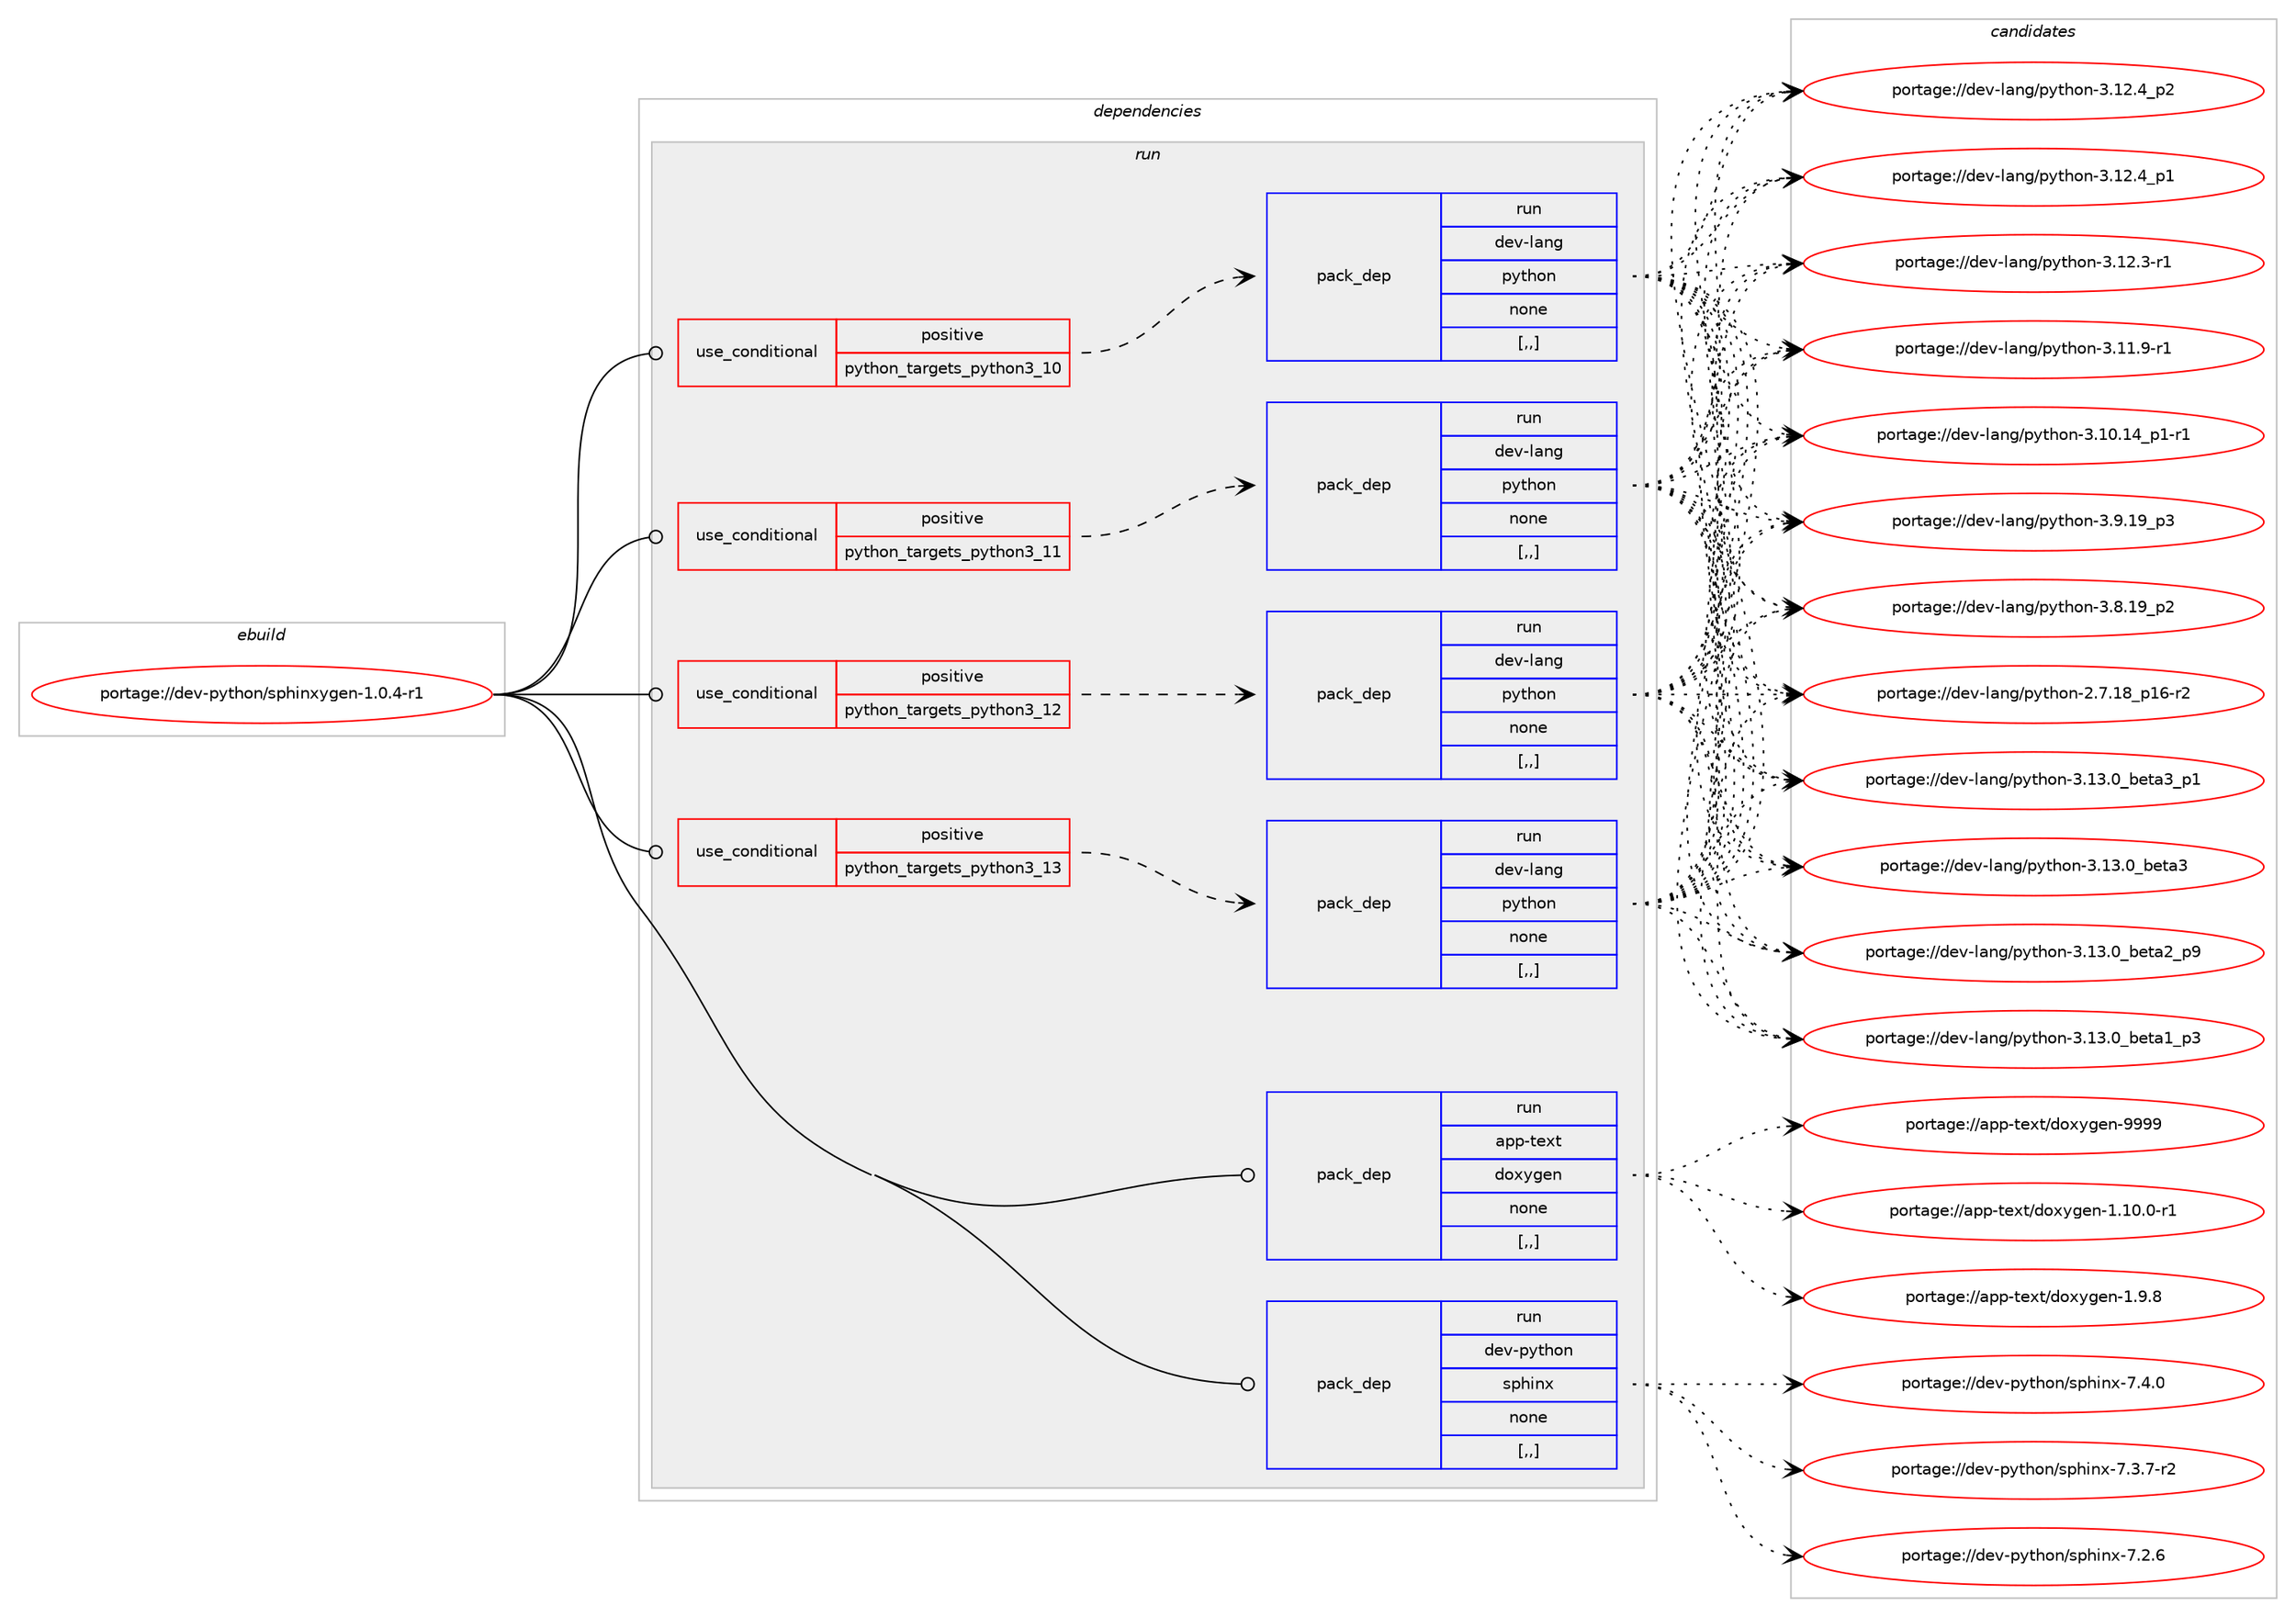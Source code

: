 digraph prolog {

# *************
# Graph options
# *************

newrank=true;
concentrate=true;
compound=true;
graph [rankdir=LR,fontname=Helvetica,fontsize=10,ranksep=1.5];#, ranksep=2.5, nodesep=0.2];
edge  [arrowhead=vee];
node  [fontname=Helvetica,fontsize=10];

# **********
# The ebuild
# **********

subgraph cluster_leftcol {
color=gray;
rank=same;
label=<<i>ebuild</i>>;
id [label="portage://dev-python/sphinxygen-1.0.4-r1", color=red, width=4, href="../dev-python/sphinxygen-1.0.4-r1.svg"];
}

# ****************
# The dependencies
# ****************

subgraph cluster_midcol {
color=gray;
label=<<i>dependencies</i>>;
subgraph cluster_compile {
fillcolor="#eeeeee";
style=filled;
label=<<i>compile</i>>;
}
subgraph cluster_compileandrun {
fillcolor="#eeeeee";
style=filled;
label=<<i>compile and run</i>>;
}
subgraph cluster_run {
fillcolor="#eeeeee";
style=filled;
label=<<i>run</i>>;
subgraph cond39524 {
dependency163033 [label=<<TABLE BORDER="0" CELLBORDER="1" CELLSPACING="0" CELLPADDING="4"><TR><TD ROWSPAN="3" CELLPADDING="10">use_conditional</TD></TR><TR><TD>positive</TD></TR><TR><TD>python_targets_python3_10</TD></TR></TABLE>>, shape=none, color=red];
subgraph pack122249 {
dependency163034 [label=<<TABLE BORDER="0" CELLBORDER="1" CELLSPACING="0" CELLPADDING="4" WIDTH="220"><TR><TD ROWSPAN="6" CELLPADDING="30">pack_dep</TD></TR><TR><TD WIDTH="110">run</TD></TR><TR><TD>dev-lang</TD></TR><TR><TD>python</TD></TR><TR><TD>none</TD></TR><TR><TD>[,,]</TD></TR></TABLE>>, shape=none, color=blue];
}
dependency163033:e -> dependency163034:w [weight=20,style="dashed",arrowhead="vee"];
}
id:e -> dependency163033:w [weight=20,style="solid",arrowhead="odot"];
subgraph cond39525 {
dependency163035 [label=<<TABLE BORDER="0" CELLBORDER="1" CELLSPACING="0" CELLPADDING="4"><TR><TD ROWSPAN="3" CELLPADDING="10">use_conditional</TD></TR><TR><TD>positive</TD></TR><TR><TD>python_targets_python3_11</TD></TR></TABLE>>, shape=none, color=red];
subgraph pack122250 {
dependency163036 [label=<<TABLE BORDER="0" CELLBORDER="1" CELLSPACING="0" CELLPADDING="4" WIDTH="220"><TR><TD ROWSPAN="6" CELLPADDING="30">pack_dep</TD></TR><TR><TD WIDTH="110">run</TD></TR><TR><TD>dev-lang</TD></TR><TR><TD>python</TD></TR><TR><TD>none</TD></TR><TR><TD>[,,]</TD></TR></TABLE>>, shape=none, color=blue];
}
dependency163035:e -> dependency163036:w [weight=20,style="dashed",arrowhead="vee"];
}
id:e -> dependency163035:w [weight=20,style="solid",arrowhead="odot"];
subgraph cond39526 {
dependency163037 [label=<<TABLE BORDER="0" CELLBORDER="1" CELLSPACING="0" CELLPADDING="4"><TR><TD ROWSPAN="3" CELLPADDING="10">use_conditional</TD></TR><TR><TD>positive</TD></TR><TR><TD>python_targets_python3_12</TD></TR></TABLE>>, shape=none, color=red];
subgraph pack122251 {
dependency163038 [label=<<TABLE BORDER="0" CELLBORDER="1" CELLSPACING="0" CELLPADDING="4" WIDTH="220"><TR><TD ROWSPAN="6" CELLPADDING="30">pack_dep</TD></TR><TR><TD WIDTH="110">run</TD></TR><TR><TD>dev-lang</TD></TR><TR><TD>python</TD></TR><TR><TD>none</TD></TR><TR><TD>[,,]</TD></TR></TABLE>>, shape=none, color=blue];
}
dependency163037:e -> dependency163038:w [weight=20,style="dashed",arrowhead="vee"];
}
id:e -> dependency163037:w [weight=20,style="solid",arrowhead="odot"];
subgraph cond39527 {
dependency163039 [label=<<TABLE BORDER="0" CELLBORDER="1" CELLSPACING="0" CELLPADDING="4"><TR><TD ROWSPAN="3" CELLPADDING="10">use_conditional</TD></TR><TR><TD>positive</TD></TR><TR><TD>python_targets_python3_13</TD></TR></TABLE>>, shape=none, color=red];
subgraph pack122252 {
dependency163040 [label=<<TABLE BORDER="0" CELLBORDER="1" CELLSPACING="0" CELLPADDING="4" WIDTH="220"><TR><TD ROWSPAN="6" CELLPADDING="30">pack_dep</TD></TR><TR><TD WIDTH="110">run</TD></TR><TR><TD>dev-lang</TD></TR><TR><TD>python</TD></TR><TR><TD>none</TD></TR><TR><TD>[,,]</TD></TR></TABLE>>, shape=none, color=blue];
}
dependency163039:e -> dependency163040:w [weight=20,style="dashed",arrowhead="vee"];
}
id:e -> dependency163039:w [weight=20,style="solid",arrowhead="odot"];
subgraph pack122253 {
dependency163041 [label=<<TABLE BORDER="0" CELLBORDER="1" CELLSPACING="0" CELLPADDING="4" WIDTH="220"><TR><TD ROWSPAN="6" CELLPADDING="30">pack_dep</TD></TR><TR><TD WIDTH="110">run</TD></TR><TR><TD>app-text</TD></TR><TR><TD>doxygen</TD></TR><TR><TD>none</TD></TR><TR><TD>[,,]</TD></TR></TABLE>>, shape=none, color=blue];
}
id:e -> dependency163041:w [weight=20,style="solid",arrowhead="odot"];
subgraph pack122254 {
dependency163042 [label=<<TABLE BORDER="0" CELLBORDER="1" CELLSPACING="0" CELLPADDING="4" WIDTH="220"><TR><TD ROWSPAN="6" CELLPADDING="30">pack_dep</TD></TR><TR><TD WIDTH="110">run</TD></TR><TR><TD>dev-python</TD></TR><TR><TD>sphinx</TD></TR><TR><TD>none</TD></TR><TR><TD>[,,]</TD></TR></TABLE>>, shape=none, color=blue];
}
id:e -> dependency163042:w [weight=20,style="solid",arrowhead="odot"];
}
}

# **************
# The candidates
# **************

subgraph cluster_choices {
rank=same;
color=gray;
label=<<i>candidates</i>>;

subgraph choice122249 {
color=black;
nodesep=1;
choice10010111845108971101034711212111610411111045514649514648959810111697519511249 [label="portage://dev-lang/python-3.13.0_beta3_p1", color=red, width=4,href="../dev-lang/python-3.13.0_beta3_p1.svg"];
choice1001011184510897110103471121211161041111104551464951464895981011169751 [label="portage://dev-lang/python-3.13.0_beta3", color=red, width=4,href="../dev-lang/python-3.13.0_beta3.svg"];
choice10010111845108971101034711212111610411111045514649514648959810111697509511257 [label="portage://dev-lang/python-3.13.0_beta2_p9", color=red, width=4,href="../dev-lang/python-3.13.0_beta2_p9.svg"];
choice10010111845108971101034711212111610411111045514649514648959810111697499511251 [label="portage://dev-lang/python-3.13.0_beta1_p3", color=red, width=4,href="../dev-lang/python-3.13.0_beta1_p3.svg"];
choice100101118451089711010347112121116104111110455146495046529511250 [label="portage://dev-lang/python-3.12.4_p2", color=red, width=4,href="../dev-lang/python-3.12.4_p2.svg"];
choice100101118451089711010347112121116104111110455146495046529511249 [label="portage://dev-lang/python-3.12.4_p1", color=red, width=4,href="../dev-lang/python-3.12.4_p1.svg"];
choice100101118451089711010347112121116104111110455146495046514511449 [label="portage://dev-lang/python-3.12.3-r1", color=red, width=4,href="../dev-lang/python-3.12.3-r1.svg"];
choice100101118451089711010347112121116104111110455146494946574511449 [label="portage://dev-lang/python-3.11.9-r1", color=red, width=4,href="../dev-lang/python-3.11.9-r1.svg"];
choice100101118451089711010347112121116104111110455146494846495295112494511449 [label="portage://dev-lang/python-3.10.14_p1-r1", color=red, width=4,href="../dev-lang/python-3.10.14_p1-r1.svg"];
choice100101118451089711010347112121116104111110455146574649579511251 [label="portage://dev-lang/python-3.9.19_p3", color=red, width=4,href="../dev-lang/python-3.9.19_p3.svg"];
choice100101118451089711010347112121116104111110455146564649579511250 [label="portage://dev-lang/python-3.8.19_p2", color=red, width=4,href="../dev-lang/python-3.8.19_p2.svg"];
choice100101118451089711010347112121116104111110455046554649569511249544511450 [label="portage://dev-lang/python-2.7.18_p16-r2", color=red, width=4,href="../dev-lang/python-2.7.18_p16-r2.svg"];
dependency163034:e -> choice10010111845108971101034711212111610411111045514649514648959810111697519511249:w [style=dotted,weight="100"];
dependency163034:e -> choice1001011184510897110103471121211161041111104551464951464895981011169751:w [style=dotted,weight="100"];
dependency163034:e -> choice10010111845108971101034711212111610411111045514649514648959810111697509511257:w [style=dotted,weight="100"];
dependency163034:e -> choice10010111845108971101034711212111610411111045514649514648959810111697499511251:w [style=dotted,weight="100"];
dependency163034:e -> choice100101118451089711010347112121116104111110455146495046529511250:w [style=dotted,weight="100"];
dependency163034:e -> choice100101118451089711010347112121116104111110455146495046529511249:w [style=dotted,weight="100"];
dependency163034:e -> choice100101118451089711010347112121116104111110455146495046514511449:w [style=dotted,weight="100"];
dependency163034:e -> choice100101118451089711010347112121116104111110455146494946574511449:w [style=dotted,weight="100"];
dependency163034:e -> choice100101118451089711010347112121116104111110455146494846495295112494511449:w [style=dotted,weight="100"];
dependency163034:e -> choice100101118451089711010347112121116104111110455146574649579511251:w [style=dotted,weight="100"];
dependency163034:e -> choice100101118451089711010347112121116104111110455146564649579511250:w [style=dotted,weight="100"];
dependency163034:e -> choice100101118451089711010347112121116104111110455046554649569511249544511450:w [style=dotted,weight="100"];
}
subgraph choice122250 {
color=black;
nodesep=1;
choice10010111845108971101034711212111610411111045514649514648959810111697519511249 [label="portage://dev-lang/python-3.13.0_beta3_p1", color=red, width=4,href="../dev-lang/python-3.13.0_beta3_p1.svg"];
choice1001011184510897110103471121211161041111104551464951464895981011169751 [label="portage://dev-lang/python-3.13.0_beta3", color=red, width=4,href="../dev-lang/python-3.13.0_beta3.svg"];
choice10010111845108971101034711212111610411111045514649514648959810111697509511257 [label="portage://dev-lang/python-3.13.0_beta2_p9", color=red, width=4,href="../dev-lang/python-3.13.0_beta2_p9.svg"];
choice10010111845108971101034711212111610411111045514649514648959810111697499511251 [label="portage://dev-lang/python-3.13.0_beta1_p3", color=red, width=4,href="../dev-lang/python-3.13.0_beta1_p3.svg"];
choice100101118451089711010347112121116104111110455146495046529511250 [label="portage://dev-lang/python-3.12.4_p2", color=red, width=4,href="../dev-lang/python-3.12.4_p2.svg"];
choice100101118451089711010347112121116104111110455146495046529511249 [label="portage://dev-lang/python-3.12.4_p1", color=red, width=4,href="../dev-lang/python-3.12.4_p1.svg"];
choice100101118451089711010347112121116104111110455146495046514511449 [label="portage://dev-lang/python-3.12.3-r1", color=red, width=4,href="../dev-lang/python-3.12.3-r1.svg"];
choice100101118451089711010347112121116104111110455146494946574511449 [label="portage://dev-lang/python-3.11.9-r1", color=red, width=4,href="../dev-lang/python-3.11.9-r1.svg"];
choice100101118451089711010347112121116104111110455146494846495295112494511449 [label="portage://dev-lang/python-3.10.14_p1-r1", color=red, width=4,href="../dev-lang/python-3.10.14_p1-r1.svg"];
choice100101118451089711010347112121116104111110455146574649579511251 [label="portage://dev-lang/python-3.9.19_p3", color=red, width=4,href="../dev-lang/python-3.9.19_p3.svg"];
choice100101118451089711010347112121116104111110455146564649579511250 [label="portage://dev-lang/python-3.8.19_p2", color=red, width=4,href="../dev-lang/python-3.8.19_p2.svg"];
choice100101118451089711010347112121116104111110455046554649569511249544511450 [label="portage://dev-lang/python-2.7.18_p16-r2", color=red, width=4,href="../dev-lang/python-2.7.18_p16-r2.svg"];
dependency163036:e -> choice10010111845108971101034711212111610411111045514649514648959810111697519511249:w [style=dotted,weight="100"];
dependency163036:e -> choice1001011184510897110103471121211161041111104551464951464895981011169751:w [style=dotted,weight="100"];
dependency163036:e -> choice10010111845108971101034711212111610411111045514649514648959810111697509511257:w [style=dotted,weight="100"];
dependency163036:e -> choice10010111845108971101034711212111610411111045514649514648959810111697499511251:w [style=dotted,weight="100"];
dependency163036:e -> choice100101118451089711010347112121116104111110455146495046529511250:w [style=dotted,weight="100"];
dependency163036:e -> choice100101118451089711010347112121116104111110455146495046529511249:w [style=dotted,weight="100"];
dependency163036:e -> choice100101118451089711010347112121116104111110455146495046514511449:w [style=dotted,weight="100"];
dependency163036:e -> choice100101118451089711010347112121116104111110455146494946574511449:w [style=dotted,weight="100"];
dependency163036:e -> choice100101118451089711010347112121116104111110455146494846495295112494511449:w [style=dotted,weight="100"];
dependency163036:e -> choice100101118451089711010347112121116104111110455146574649579511251:w [style=dotted,weight="100"];
dependency163036:e -> choice100101118451089711010347112121116104111110455146564649579511250:w [style=dotted,weight="100"];
dependency163036:e -> choice100101118451089711010347112121116104111110455046554649569511249544511450:w [style=dotted,weight="100"];
}
subgraph choice122251 {
color=black;
nodesep=1;
choice10010111845108971101034711212111610411111045514649514648959810111697519511249 [label="portage://dev-lang/python-3.13.0_beta3_p1", color=red, width=4,href="../dev-lang/python-3.13.0_beta3_p1.svg"];
choice1001011184510897110103471121211161041111104551464951464895981011169751 [label="portage://dev-lang/python-3.13.0_beta3", color=red, width=4,href="../dev-lang/python-3.13.0_beta3.svg"];
choice10010111845108971101034711212111610411111045514649514648959810111697509511257 [label="portage://dev-lang/python-3.13.0_beta2_p9", color=red, width=4,href="../dev-lang/python-3.13.0_beta2_p9.svg"];
choice10010111845108971101034711212111610411111045514649514648959810111697499511251 [label="portage://dev-lang/python-3.13.0_beta1_p3", color=red, width=4,href="../dev-lang/python-3.13.0_beta1_p3.svg"];
choice100101118451089711010347112121116104111110455146495046529511250 [label="portage://dev-lang/python-3.12.4_p2", color=red, width=4,href="../dev-lang/python-3.12.4_p2.svg"];
choice100101118451089711010347112121116104111110455146495046529511249 [label="portage://dev-lang/python-3.12.4_p1", color=red, width=4,href="../dev-lang/python-3.12.4_p1.svg"];
choice100101118451089711010347112121116104111110455146495046514511449 [label="portage://dev-lang/python-3.12.3-r1", color=red, width=4,href="../dev-lang/python-3.12.3-r1.svg"];
choice100101118451089711010347112121116104111110455146494946574511449 [label="portage://dev-lang/python-3.11.9-r1", color=red, width=4,href="../dev-lang/python-3.11.9-r1.svg"];
choice100101118451089711010347112121116104111110455146494846495295112494511449 [label="portage://dev-lang/python-3.10.14_p1-r1", color=red, width=4,href="../dev-lang/python-3.10.14_p1-r1.svg"];
choice100101118451089711010347112121116104111110455146574649579511251 [label="portage://dev-lang/python-3.9.19_p3", color=red, width=4,href="../dev-lang/python-3.9.19_p3.svg"];
choice100101118451089711010347112121116104111110455146564649579511250 [label="portage://dev-lang/python-3.8.19_p2", color=red, width=4,href="../dev-lang/python-3.8.19_p2.svg"];
choice100101118451089711010347112121116104111110455046554649569511249544511450 [label="portage://dev-lang/python-2.7.18_p16-r2", color=red, width=4,href="../dev-lang/python-2.7.18_p16-r2.svg"];
dependency163038:e -> choice10010111845108971101034711212111610411111045514649514648959810111697519511249:w [style=dotted,weight="100"];
dependency163038:e -> choice1001011184510897110103471121211161041111104551464951464895981011169751:w [style=dotted,weight="100"];
dependency163038:e -> choice10010111845108971101034711212111610411111045514649514648959810111697509511257:w [style=dotted,weight="100"];
dependency163038:e -> choice10010111845108971101034711212111610411111045514649514648959810111697499511251:w [style=dotted,weight="100"];
dependency163038:e -> choice100101118451089711010347112121116104111110455146495046529511250:w [style=dotted,weight="100"];
dependency163038:e -> choice100101118451089711010347112121116104111110455146495046529511249:w [style=dotted,weight="100"];
dependency163038:e -> choice100101118451089711010347112121116104111110455146495046514511449:w [style=dotted,weight="100"];
dependency163038:e -> choice100101118451089711010347112121116104111110455146494946574511449:w [style=dotted,weight="100"];
dependency163038:e -> choice100101118451089711010347112121116104111110455146494846495295112494511449:w [style=dotted,weight="100"];
dependency163038:e -> choice100101118451089711010347112121116104111110455146574649579511251:w [style=dotted,weight="100"];
dependency163038:e -> choice100101118451089711010347112121116104111110455146564649579511250:w [style=dotted,weight="100"];
dependency163038:e -> choice100101118451089711010347112121116104111110455046554649569511249544511450:w [style=dotted,weight="100"];
}
subgraph choice122252 {
color=black;
nodesep=1;
choice10010111845108971101034711212111610411111045514649514648959810111697519511249 [label="portage://dev-lang/python-3.13.0_beta3_p1", color=red, width=4,href="../dev-lang/python-3.13.0_beta3_p1.svg"];
choice1001011184510897110103471121211161041111104551464951464895981011169751 [label="portage://dev-lang/python-3.13.0_beta3", color=red, width=4,href="../dev-lang/python-3.13.0_beta3.svg"];
choice10010111845108971101034711212111610411111045514649514648959810111697509511257 [label="portage://dev-lang/python-3.13.0_beta2_p9", color=red, width=4,href="../dev-lang/python-3.13.0_beta2_p9.svg"];
choice10010111845108971101034711212111610411111045514649514648959810111697499511251 [label="portage://dev-lang/python-3.13.0_beta1_p3", color=red, width=4,href="../dev-lang/python-3.13.0_beta1_p3.svg"];
choice100101118451089711010347112121116104111110455146495046529511250 [label="portage://dev-lang/python-3.12.4_p2", color=red, width=4,href="../dev-lang/python-3.12.4_p2.svg"];
choice100101118451089711010347112121116104111110455146495046529511249 [label="portage://dev-lang/python-3.12.4_p1", color=red, width=4,href="../dev-lang/python-3.12.4_p1.svg"];
choice100101118451089711010347112121116104111110455146495046514511449 [label="portage://dev-lang/python-3.12.3-r1", color=red, width=4,href="../dev-lang/python-3.12.3-r1.svg"];
choice100101118451089711010347112121116104111110455146494946574511449 [label="portage://dev-lang/python-3.11.9-r1", color=red, width=4,href="../dev-lang/python-3.11.9-r1.svg"];
choice100101118451089711010347112121116104111110455146494846495295112494511449 [label="portage://dev-lang/python-3.10.14_p1-r1", color=red, width=4,href="../dev-lang/python-3.10.14_p1-r1.svg"];
choice100101118451089711010347112121116104111110455146574649579511251 [label="portage://dev-lang/python-3.9.19_p3", color=red, width=4,href="../dev-lang/python-3.9.19_p3.svg"];
choice100101118451089711010347112121116104111110455146564649579511250 [label="portage://dev-lang/python-3.8.19_p2", color=red, width=4,href="../dev-lang/python-3.8.19_p2.svg"];
choice100101118451089711010347112121116104111110455046554649569511249544511450 [label="portage://dev-lang/python-2.7.18_p16-r2", color=red, width=4,href="../dev-lang/python-2.7.18_p16-r2.svg"];
dependency163040:e -> choice10010111845108971101034711212111610411111045514649514648959810111697519511249:w [style=dotted,weight="100"];
dependency163040:e -> choice1001011184510897110103471121211161041111104551464951464895981011169751:w [style=dotted,weight="100"];
dependency163040:e -> choice10010111845108971101034711212111610411111045514649514648959810111697509511257:w [style=dotted,weight="100"];
dependency163040:e -> choice10010111845108971101034711212111610411111045514649514648959810111697499511251:w [style=dotted,weight="100"];
dependency163040:e -> choice100101118451089711010347112121116104111110455146495046529511250:w [style=dotted,weight="100"];
dependency163040:e -> choice100101118451089711010347112121116104111110455146495046529511249:w [style=dotted,weight="100"];
dependency163040:e -> choice100101118451089711010347112121116104111110455146495046514511449:w [style=dotted,weight="100"];
dependency163040:e -> choice100101118451089711010347112121116104111110455146494946574511449:w [style=dotted,weight="100"];
dependency163040:e -> choice100101118451089711010347112121116104111110455146494846495295112494511449:w [style=dotted,weight="100"];
dependency163040:e -> choice100101118451089711010347112121116104111110455146574649579511251:w [style=dotted,weight="100"];
dependency163040:e -> choice100101118451089711010347112121116104111110455146564649579511250:w [style=dotted,weight="100"];
dependency163040:e -> choice100101118451089711010347112121116104111110455046554649569511249544511450:w [style=dotted,weight="100"];
}
subgraph choice122253 {
color=black;
nodesep=1;
choice9711211245116101120116471001111201211031011104557575757 [label="portage://app-text/doxygen-9999", color=red, width=4,href="../app-text/doxygen-9999.svg"];
choice971121124511610112011647100111120121103101110454946494846484511449 [label="portage://app-text/doxygen-1.10.0-r1", color=red, width=4,href="../app-text/doxygen-1.10.0-r1.svg"];
choice971121124511610112011647100111120121103101110454946574656 [label="portage://app-text/doxygen-1.9.8", color=red, width=4,href="../app-text/doxygen-1.9.8.svg"];
dependency163041:e -> choice9711211245116101120116471001111201211031011104557575757:w [style=dotted,weight="100"];
dependency163041:e -> choice971121124511610112011647100111120121103101110454946494846484511449:w [style=dotted,weight="100"];
dependency163041:e -> choice971121124511610112011647100111120121103101110454946574656:w [style=dotted,weight="100"];
}
subgraph choice122254 {
color=black;
nodesep=1;
choice1001011184511212111610411111047115112104105110120455546524648 [label="portage://dev-python/sphinx-7.4.0", color=red, width=4,href="../dev-python/sphinx-7.4.0.svg"];
choice10010111845112121116104111110471151121041051101204555465146554511450 [label="portage://dev-python/sphinx-7.3.7-r2", color=red, width=4,href="../dev-python/sphinx-7.3.7-r2.svg"];
choice1001011184511212111610411111047115112104105110120455546504654 [label="portage://dev-python/sphinx-7.2.6", color=red, width=4,href="../dev-python/sphinx-7.2.6.svg"];
dependency163042:e -> choice1001011184511212111610411111047115112104105110120455546524648:w [style=dotted,weight="100"];
dependency163042:e -> choice10010111845112121116104111110471151121041051101204555465146554511450:w [style=dotted,weight="100"];
dependency163042:e -> choice1001011184511212111610411111047115112104105110120455546504654:w [style=dotted,weight="100"];
}
}

}
